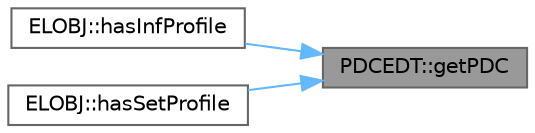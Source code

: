 digraph "PDCEDT::getPDC"
{
 // LATEX_PDF_SIZE
  bgcolor="transparent";
  edge [fontname=Helvetica,fontsize=10,labelfontname=Helvetica,labelfontsize=10];
  node [fontname=Helvetica,fontsize=10,shape=box,height=0.2,width=0.4];
  rankdir="RL";
  Node1 [label="PDCEDT::getPDC",height=0.2,width=0.4,color="gray40", fillcolor="grey60", style="filled", fontcolor="black",tooltip="PDC getter"];
  Node1 -> Node2 [dir="back",color="steelblue1",style="solid"];
  Node2 [label="ELOBJ::hasInfProfile",height=0.2,width=0.4,color="grey40", fillcolor="white", style="filled",URL="$class_e_l_o_b_j.html#af66af5e13e88e3fb9094af3d4dd794a4",tooltip="指定のEPCがINF必須かどうか"];
  Node1 -> Node3 [dir="back",color="steelblue1",style="solid"];
  Node3 [label="ELOBJ::hasSetProfile",height=0.2,width=0.4,color="grey40", fillcolor="white", style="filled",URL="$class_e_l_o_b_j.html#a8f839fe9e104859d6d4cfe7446d94c86",tooltip="指定のEPCがSet可能かどうか"];
}

